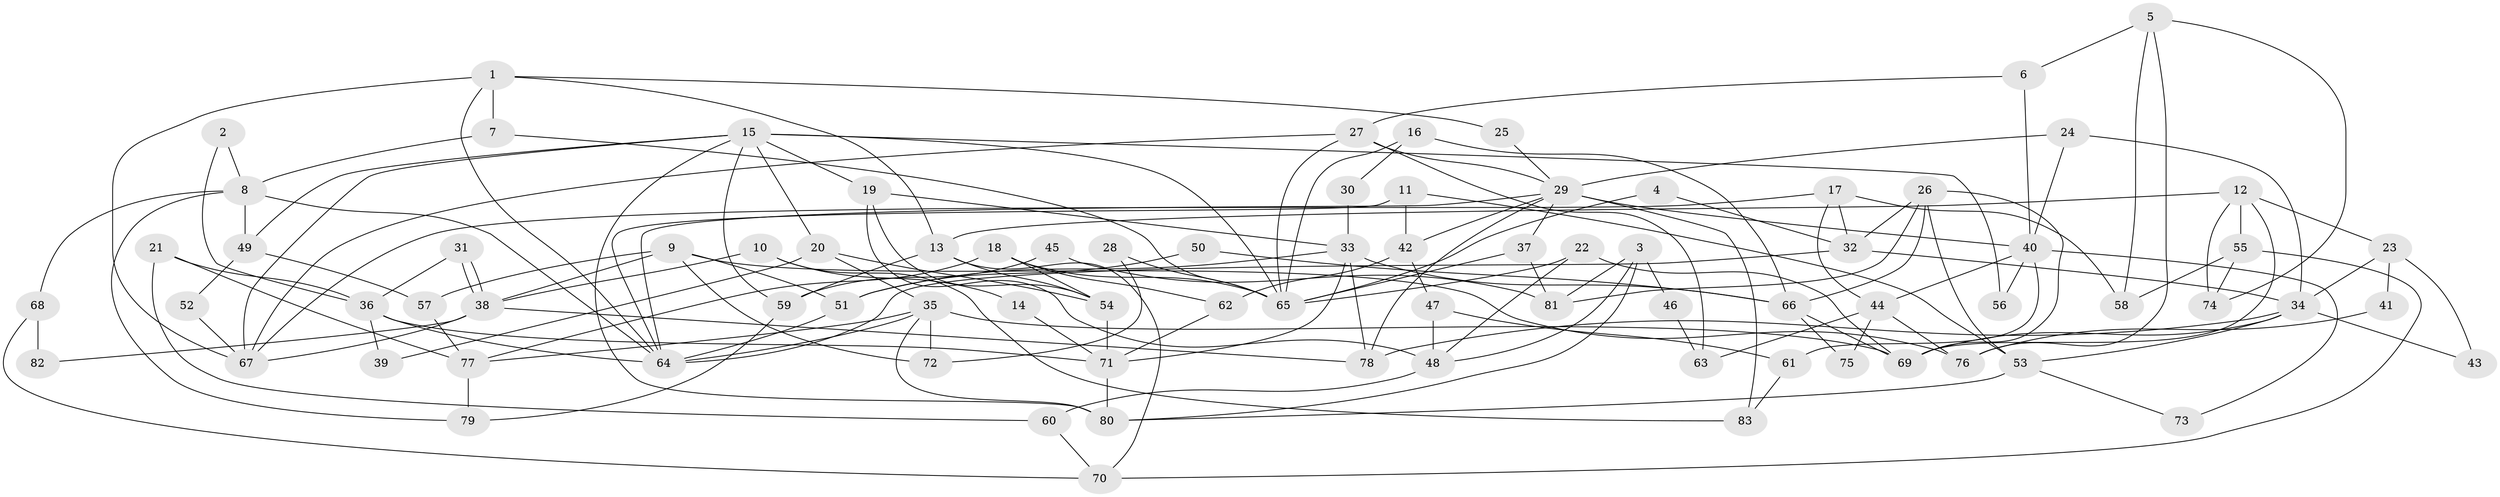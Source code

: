 // coarse degree distribution, {11: 0.03773584905660377, 6: 0.11320754716981132, 4: 0.16981132075471697, 2: 0.22641509433962265, 5: 0.1320754716981132, 3: 0.1320754716981132, 8: 0.03773584905660377, 7: 0.05660377358490566, 12: 0.018867924528301886, 13: 0.018867924528301886, 10: 0.018867924528301886, 9: 0.03773584905660377}
// Generated by graph-tools (version 1.1) at 2025/41/03/06/25 10:41:54]
// undirected, 83 vertices, 166 edges
graph export_dot {
graph [start="1"]
  node [color=gray90,style=filled];
  1;
  2;
  3;
  4;
  5;
  6;
  7;
  8;
  9;
  10;
  11;
  12;
  13;
  14;
  15;
  16;
  17;
  18;
  19;
  20;
  21;
  22;
  23;
  24;
  25;
  26;
  27;
  28;
  29;
  30;
  31;
  32;
  33;
  34;
  35;
  36;
  37;
  38;
  39;
  40;
  41;
  42;
  43;
  44;
  45;
  46;
  47;
  48;
  49;
  50;
  51;
  52;
  53;
  54;
  55;
  56;
  57;
  58;
  59;
  60;
  61;
  62;
  63;
  64;
  65;
  66;
  67;
  68;
  69;
  70;
  71;
  72;
  73;
  74;
  75;
  76;
  77;
  78;
  79;
  80;
  81;
  82;
  83;
  1 -- 67;
  1 -- 64;
  1 -- 7;
  1 -- 13;
  1 -- 25;
  2 -- 36;
  2 -- 8;
  3 -- 80;
  3 -- 48;
  3 -- 46;
  3 -- 81;
  4 -- 32;
  4 -- 65;
  5 -- 58;
  5 -- 6;
  5 -- 74;
  5 -- 76;
  6 -- 27;
  6 -- 40;
  7 -- 65;
  7 -- 8;
  8 -- 64;
  8 -- 49;
  8 -- 68;
  8 -- 79;
  9 -- 38;
  9 -- 57;
  9 -- 51;
  9 -- 72;
  9 -- 76;
  10 -- 38;
  10 -- 83;
  10 -- 14;
  11 -- 64;
  11 -- 53;
  11 -- 42;
  12 -- 69;
  12 -- 74;
  12 -- 13;
  12 -- 23;
  12 -- 55;
  13 -- 54;
  13 -- 59;
  13 -- 70;
  14 -- 71;
  15 -- 80;
  15 -- 65;
  15 -- 19;
  15 -- 20;
  15 -- 49;
  15 -- 56;
  15 -- 59;
  15 -- 67;
  16 -- 66;
  16 -- 65;
  16 -- 30;
  17 -- 44;
  17 -- 67;
  17 -- 32;
  17 -- 58;
  18 -- 62;
  18 -- 54;
  18 -- 65;
  18 -- 77;
  19 -- 54;
  19 -- 33;
  19 -- 48;
  20 -- 54;
  20 -- 35;
  20 -- 39;
  21 -- 36;
  21 -- 77;
  21 -- 60;
  22 -- 69;
  22 -- 65;
  22 -- 48;
  23 -- 34;
  23 -- 41;
  23 -- 43;
  24 -- 34;
  24 -- 29;
  24 -- 40;
  25 -- 29;
  26 -- 32;
  26 -- 69;
  26 -- 53;
  26 -- 66;
  26 -- 81;
  27 -- 29;
  27 -- 67;
  27 -- 63;
  27 -- 65;
  28 -- 72;
  28 -- 65;
  29 -- 78;
  29 -- 37;
  29 -- 40;
  29 -- 42;
  29 -- 64;
  29 -- 83;
  30 -- 33;
  31 -- 38;
  31 -- 38;
  31 -- 36;
  32 -- 64;
  32 -- 34;
  33 -- 51;
  33 -- 66;
  33 -- 71;
  33 -- 78;
  34 -- 69;
  34 -- 43;
  34 -- 53;
  34 -- 78;
  35 -- 77;
  35 -- 64;
  35 -- 69;
  35 -- 72;
  35 -- 80;
  36 -- 64;
  36 -- 71;
  36 -- 39;
  37 -- 81;
  37 -- 65;
  38 -- 78;
  38 -- 67;
  38 -- 82;
  40 -- 44;
  40 -- 56;
  40 -- 61;
  40 -- 73;
  41 -- 76;
  42 -- 47;
  42 -- 62;
  44 -- 76;
  44 -- 63;
  44 -- 75;
  45 -- 81;
  45 -- 59;
  46 -- 63;
  47 -- 48;
  47 -- 61;
  48 -- 60;
  49 -- 52;
  49 -- 57;
  50 -- 51;
  50 -- 66;
  51 -- 64;
  52 -- 67;
  53 -- 73;
  53 -- 80;
  54 -- 71;
  55 -- 70;
  55 -- 58;
  55 -- 74;
  57 -- 77;
  59 -- 79;
  60 -- 70;
  61 -- 83;
  62 -- 71;
  66 -- 69;
  66 -- 75;
  68 -- 70;
  68 -- 82;
  71 -- 80;
  77 -- 79;
}
